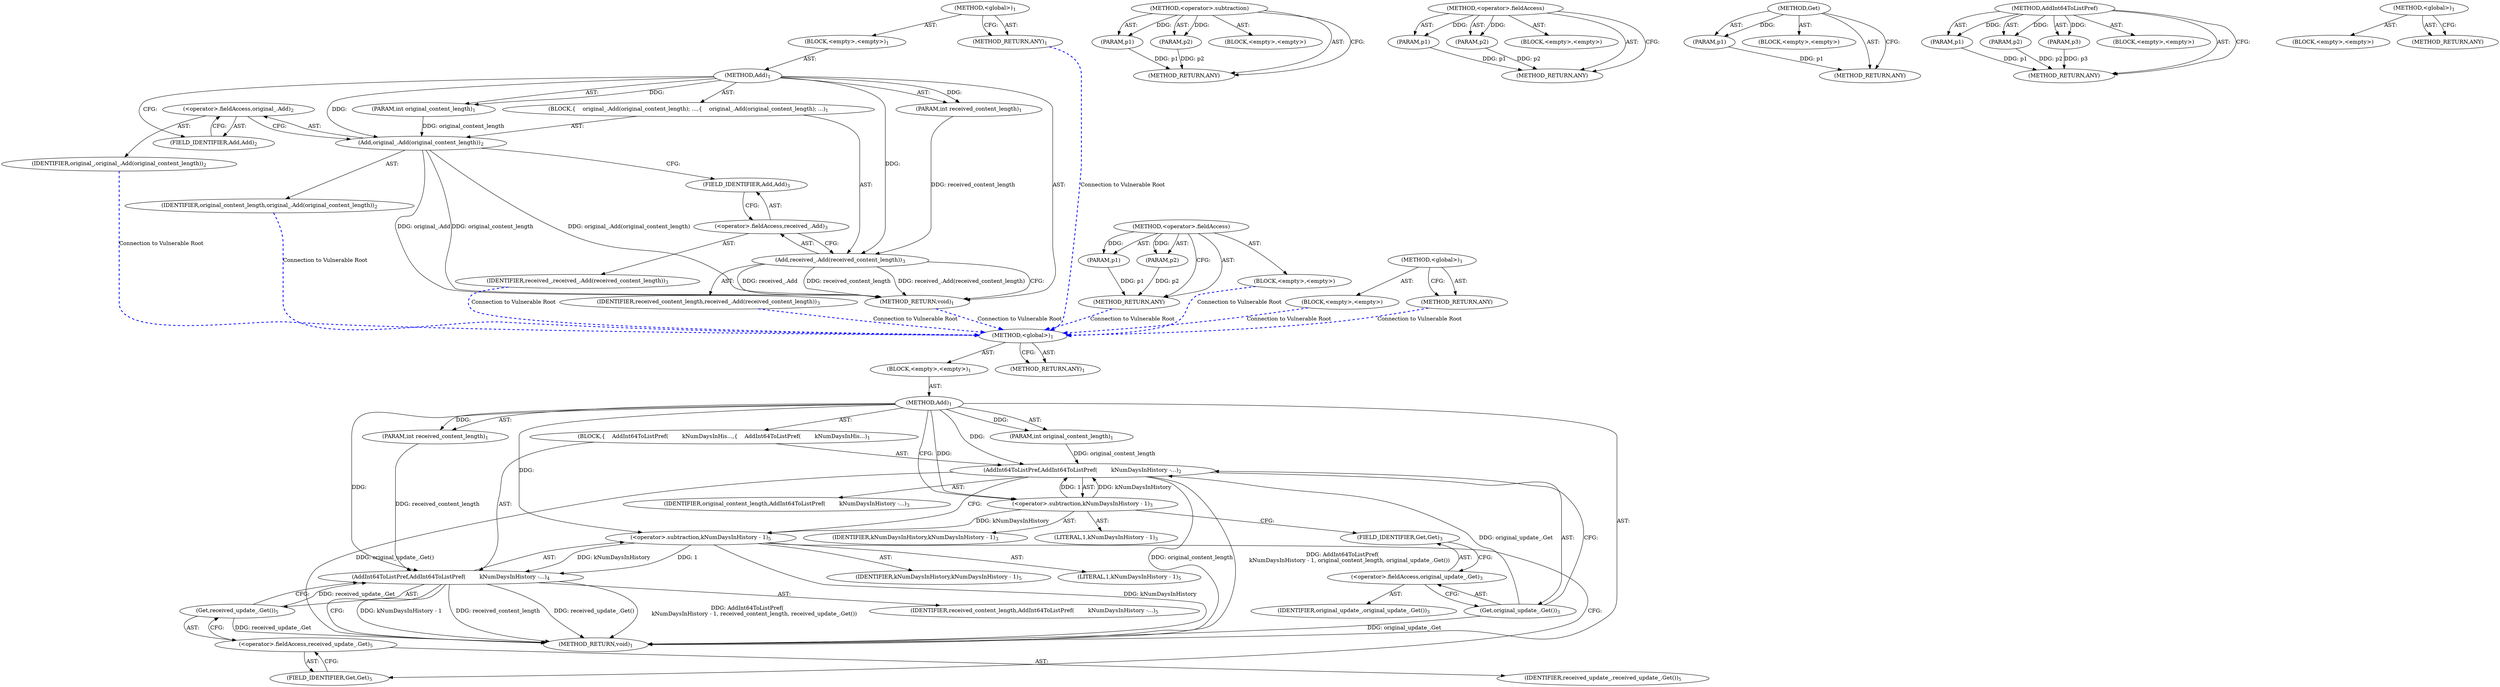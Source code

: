digraph "&lt;global&gt;" {
vulnerable_6 [label=<(METHOD,&lt;global&gt;)<SUB>1</SUB>>];
vulnerable_7 [label=<(BLOCK,&lt;empty&gt;,&lt;empty&gt;)<SUB>1</SUB>>];
vulnerable_8 [label=<(METHOD,Add)<SUB>1</SUB>>];
vulnerable_9 [label=<(PARAM,int original_content_length)<SUB>1</SUB>>];
vulnerable_10 [label=<(PARAM,int received_content_length)<SUB>1</SUB>>];
vulnerable_11 [label=<(BLOCK,{
    AddInt64ToListPref(
        kNumDaysInHis...,{
    AddInt64ToListPref(
        kNumDaysInHis...)<SUB>1</SUB>>];
vulnerable_12 [label=<(AddInt64ToListPref,AddInt64ToListPref(
        kNumDaysInHistory -...)<SUB>2</SUB>>];
vulnerable_13 [label=<(&lt;operator&gt;.subtraction,kNumDaysInHistory - 1)<SUB>3</SUB>>];
vulnerable_14 [label=<(IDENTIFIER,kNumDaysInHistory,kNumDaysInHistory - 1)<SUB>3</SUB>>];
vulnerable_15 [label=<(LITERAL,1,kNumDaysInHistory - 1)<SUB>3</SUB>>];
vulnerable_16 [label=<(IDENTIFIER,original_content_length,AddInt64ToListPref(
        kNumDaysInHistory -...)<SUB>3</SUB>>];
vulnerable_17 [label=<(Get,original_update_.Get())<SUB>3</SUB>>];
vulnerable_18 [label=<(&lt;operator&gt;.fieldAccess,original_update_.Get)<SUB>3</SUB>>];
vulnerable_19 [label=<(IDENTIFIER,original_update_,original_update_.Get())<SUB>3</SUB>>];
vulnerable_20 [label=<(FIELD_IDENTIFIER,Get,Get)<SUB>3</SUB>>];
vulnerable_21 [label=<(AddInt64ToListPref,AddInt64ToListPref(
        kNumDaysInHistory -...)<SUB>4</SUB>>];
vulnerable_22 [label=<(&lt;operator&gt;.subtraction,kNumDaysInHistory - 1)<SUB>5</SUB>>];
vulnerable_23 [label=<(IDENTIFIER,kNumDaysInHistory,kNumDaysInHistory - 1)<SUB>5</SUB>>];
vulnerable_24 [label=<(LITERAL,1,kNumDaysInHistory - 1)<SUB>5</SUB>>];
vulnerable_25 [label=<(IDENTIFIER,received_content_length,AddInt64ToListPref(
        kNumDaysInHistory -...)<SUB>5</SUB>>];
vulnerable_26 [label=<(Get,received_update_.Get())<SUB>5</SUB>>];
vulnerable_27 [label=<(&lt;operator&gt;.fieldAccess,received_update_.Get)<SUB>5</SUB>>];
vulnerable_28 [label=<(IDENTIFIER,received_update_,received_update_.Get())<SUB>5</SUB>>];
vulnerable_29 [label=<(FIELD_IDENTIFIER,Get,Get)<SUB>5</SUB>>];
vulnerable_30 [label=<(METHOD_RETURN,void)<SUB>1</SUB>>];
vulnerable_32 [label=<(METHOD_RETURN,ANY)<SUB>1</SUB>>];
vulnerable_53 [label=<(METHOD,&lt;operator&gt;.subtraction)>];
vulnerable_54 [label=<(PARAM,p1)>];
vulnerable_55 [label=<(PARAM,p2)>];
vulnerable_56 [label=<(BLOCK,&lt;empty&gt;,&lt;empty&gt;)>];
vulnerable_57 [label=<(METHOD_RETURN,ANY)>];
vulnerable_62 [label=<(METHOD,&lt;operator&gt;.fieldAccess)>];
vulnerable_63 [label=<(PARAM,p1)>];
vulnerable_64 [label=<(PARAM,p2)>];
vulnerable_65 [label=<(BLOCK,&lt;empty&gt;,&lt;empty&gt;)>];
vulnerable_66 [label=<(METHOD_RETURN,ANY)>];
vulnerable_58 [label=<(METHOD,Get)>];
vulnerable_59 [label=<(PARAM,p1)>];
vulnerable_60 [label=<(BLOCK,&lt;empty&gt;,&lt;empty&gt;)>];
vulnerable_61 [label=<(METHOD_RETURN,ANY)>];
vulnerable_47 [label=<(METHOD,AddInt64ToListPref)>];
vulnerable_48 [label=<(PARAM,p1)>];
vulnerable_49 [label=<(PARAM,p2)>];
vulnerable_50 [label=<(PARAM,p3)>];
vulnerable_51 [label=<(BLOCK,&lt;empty&gt;,&lt;empty&gt;)>];
vulnerable_52 [label=<(METHOD_RETURN,ANY)>];
vulnerable_41 [label=<(METHOD,&lt;global&gt;)<SUB>1</SUB>>];
vulnerable_42 [label=<(BLOCK,&lt;empty&gt;,&lt;empty&gt;)>];
vulnerable_43 [label=<(METHOD_RETURN,ANY)>];
fixed_6 [label=<(METHOD,&lt;global&gt;)<SUB>1</SUB>>];
fixed_7 [label=<(BLOCK,&lt;empty&gt;,&lt;empty&gt;)<SUB>1</SUB>>];
fixed_8 [label=<(METHOD,Add)<SUB>1</SUB>>];
fixed_9 [label=<(PARAM,int original_content_length)<SUB>1</SUB>>];
fixed_10 [label=<(PARAM,int received_content_length)<SUB>1</SUB>>];
fixed_11 [label=<(BLOCK,{
    original_.Add(original_content_length);
 ...,{
    original_.Add(original_content_length);
 ...)<SUB>1</SUB>>];
fixed_12 [label=<(Add,original_.Add(original_content_length))<SUB>2</SUB>>];
fixed_13 [label=<(&lt;operator&gt;.fieldAccess,original_.Add)<SUB>2</SUB>>];
fixed_14 [label=<(IDENTIFIER,original_,original_.Add(original_content_length))<SUB>2</SUB>>];
fixed_15 [label=<(FIELD_IDENTIFIER,Add,Add)<SUB>2</SUB>>];
fixed_16 [label=<(IDENTIFIER,original_content_length,original_.Add(original_content_length))<SUB>2</SUB>>];
fixed_17 [label=<(Add,received_.Add(received_content_length))<SUB>3</SUB>>];
fixed_18 [label=<(&lt;operator&gt;.fieldAccess,received_.Add)<SUB>3</SUB>>];
fixed_19 [label=<(IDENTIFIER,received_,received_.Add(received_content_length))<SUB>3</SUB>>];
fixed_20 [label=<(FIELD_IDENTIFIER,Add,Add)<SUB>3</SUB>>];
fixed_21 [label=<(IDENTIFIER,received_content_length,received_.Add(received_content_length))<SUB>3</SUB>>];
fixed_22 [label=<(METHOD_RETURN,void)<SUB>1</SUB>>];
fixed_24 [label=<(METHOD_RETURN,ANY)<SUB>1</SUB>>];
fixed_39 [label=<(METHOD,&lt;operator&gt;.fieldAccess)>];
fixed_40 [label=<(PARAM,p1)>];
fixed_41 [label=<(PARAM,p2)>];
fixed_42 [label=<(BLOCK,&lt;empty&gt;,&lt;empty&gt;)>];
fixed_43 [label=<(METHOD_RETURN,ANY)>];
fixed_33 [label=<(METHOD,&lt;global&gt;)<SUB>1</SUB>>];
fixed_34 [label=<(BLOCK,&lt;empty&gt;,&lt;empty&gt;)>];
fixed_35 [label=<(METHOD_RETURN,ANY)>];
vulnerable_6 -> vulnerable_7  [key=0, label="AST: "];
vulnerable_6 -> vulnerable_32  [key=0, label="AST: "];
vulnerable_6 -> vulnerable_32  [key=1, label="CFG: "];
vulnerable_7 -> vulnerable_8  [key=0, label="AST: "];
vulnerable_8 -> vulnerable_9  [key=0, label="AST: "];
vulnerable_8 -> vulnerable_9  [key=1, label="DDG: "];
vulnerable_8 -> vulnerable_10  [key=0, label="AST: "];
vulnerable_8 -> vulnerable_10  [key=1, label="DDG: "];
vulnerable_8 -> vulnerable_11  [key=0, label="AST: "];
vulnerable_8 -> vulnerable_30  [key=0, label="AST: "];
vulnerable_8 -> vulnerable_13  [key=0, label="CFG: "];
vulnerable_8 -> vulnerable_13  [key=1, label="DDG: "];
vulnerable_8 -> vulnerable_12  [key=0, label="DDG: "];
vulnerable_8 -> vulnerable_21  [key=0, label="DDG: "];
vulnerable_8 -> vulnerable_22  [key=0, label="DDG: "];
vulnerable_9 -> vulnerable_12  [key=0, label="DDG: original_content_length"];
vulnerable_10 -> vulnerable_21  [key=0, label="DDG: received_content_length"];
vulnerable_11 -> vulnerable_12  [key=0, label="AST: "];
vulnerable_11 -> vulnerable_21  [key=0, label="AST: "];
vulnerable_12 -> vulnerable_13  [key=0, label="AST: "];
vulnerable_12 -> vulnerable_16  [key=0, label="AST: "];
vulnerable_12 -> vulnerable_17  [key=0, label="AST: "];
vulnerable_12 -> vulnerable_22  [key=0, label="CFG: "];
vulnerable_12 -> vulnerable_30  [key=0, label="DDG: original_content_length"];
vulnerable_12 -> vulnerable_30  [key=1, label="DDG: original_update_.Get()"];
vulnerable_12 -> vulnerable_30  [key=2, label="DDG: AddInt64ToListPref(
        kNumDaysInHistory - 1, original_content_length, original_update_.Get())"];
vulnerable_13 -> vulnerable_14  [key=0, label="AST: "];
vulnerable_13 -> vulnerable_15  [key=0, label="AST: "];
vulnerable_13 -> vulnerable_20  [key=0, label="CFG: "];
vulnerable_13 -> vulnerable_12  [key=0, label="DDG: kNumDaysInHistory"];
vulnerable_13 -> vulnerable_12  [key=1, label="DDG: 1"];
vulnerable_13 -> vulnerable_22  [key=0, label="DDG: kNumDaysInHistory"];
vulnerable_17 -> vulnerable_18  [key=0, label="AST: "];
vulnerable_17 -> vulnerable_12  [key=0, label="CFG: "];
vulnerable_17 -> vulnerable_12  [key=1, label="DDG: original_update_.Get"];
vulnerable_17 -> vulnerable_30  [key=0, label="DDG: original_update_.Get"];
vulnerable_18 -> vulnerable_19  [key=0, label="AST: "];
vulnerable_18 -> vulnerable_20  [key=0, label="AST: "];
vulnerable_18 -> vulnerable_17  [key=0, label="CFG: "];
vulnerable_20 -> vulnerable_18  [key=0, label="CFG: "];
vulnerable_21 -> vulnerable_22  [key=0, label="AST: "];
vulnerable_21 -> vulnerable_25  [key=0, label="AST: "];
vulnerable_21 -> vulnerable_26  [key=0, label="AST: "];
vulnerable_21 -> vulnerable_30  [key=0, label="CFG: "];
vulnerable_21 -> vulnerable_30  [key=1, label="DDG: kNumDaysInHistory - 1"];
vulnerable_21 -> vulnerable_30  [key=2, label="DDG: received_content_length"];
vulnerable_21 -> vulnerable_30  [key=3, label="DDG: received_update_.Get()"];
vulnerable_21 -> vulnerable_30  [key=4, label="DDG: AddInt64ToListPref(
        kNumDaysInHistory - 1, received_content_length, received_update_.Get())"];
vulnerable_22 -> vulnerable_23  [key=0, label="AST: "];
vulnerable_22 -> vulnerable_24  [key=0, label="AST: "];
vulnerable_22 -> vulnerable_29  [key=0, label="CFG: "];
vulnerable_22 -> vulnerable_30  [key=0, label="DDG: kNumDaysInHistory"];
vulnerable_22 -> vulnerable_21  [key=0, label="DDG: kNumDaysInHistory"];
vulnerable_22 -> vulnerable_21  [key=1, label="DDG: 1"];
vulnerable_26 -> vulnerable_27  [key=0, label="AST: "];
vulnerable_26 -> vulnerable_21  [key=0, label="CFG: "];
vulnerable_26 -> vulnerable_21  [key=1, label="DDG: received_update_.Get"];
vulnerable_26 -> vulnerable_30  [key=0, label="DDG: received_update_.Get"];
vulnerable_27 -> vulnerable_28  [key=0, label="AST: "];
vulnerable_27 -> vulnerable_29  [key=0, label="AST: "];
vulnerable_27 -> vulnerable_26  [key=0, label="CFG: "];
vulnerable_29 -> vulnerable_27  [key=0, label="CFG: "];
vulnerable_53 -> vulnerable_54  [key=0, label="AST: "];
vulnerable_53 -> vulnerable_54  [key=1, label="DDG: "];
vulnerable_53 -> vulnerable_56  [key=0, label="AST: "];
vulnerable_53 -> vulnerable_55  [key=0, label="AST: "];
vulnerable_53 -> vulnerable_55  [key=1, label="DDG: "];
vulnerable_53 -> vulnerable_57  [key=0, label="AST: "];
vulnerable_53 -> vulnerable_57  [key=1, label="CFG: "];
vulnerable_54 -> vulnerable_57  [key=0, label="DDG: p1"];
vulnerable_55 -> vulnerable_57  [key=0, label="DDG: p2"];
vulnerable_62 -> vulnerable_63  [key=0, label="AST: "];
vulnerable_62 -> vulnerable_63  [key=1, label="DDG: "];
vulnerable_62 -> vulnerable_65  [key=0, label="AST: "];
vulnerable_62 -> vulnerable_64  [key=0, label="AST: "];
vulnerable_62 -> vulnerable_64  [key=1, label="DDG: "];
vulnerable_62 -> vulnerable_66  [key=0, label="AST: "];
vulnerable_62 -> vulnerable_66  [key=1, label="CFG: "];
vulnerable_63 -> vulnerable_66  [key=0, label="DDG: p1"];
vulnerable_64 -> vulnerable_66  [key=0, label="DDG: p2"];
vulnerable_58 -> vulnerable_59  [key=0, label="AST: "];
vulnerable_58 -> vulnerable_59  [key=1, label="DDG: "];
vulnerable_58 -> vulnerable_60  [key=0, label="AST: "];
vulnerable_58 -> vulnerable_61  [key=0, label="AST: "];
vulnerable_58 -> vulnerable_61  [key=1, label="CFG: "];
vulnerable_59 -> vulnerable_61  [key=0, label="DDG: p1"];
vulnerable_47 -> vulnerable_48  [key=0, label="AST: "];
vulnerable_47 -> vulnerable_48  [key=1, label="DDG: "];
vulnerable_47 -> vulnerable_51  [key=0, label="AST: "];
vulnerable_47 -> vulnerable_49  [key=0, label="AST: "];
vulnerable_47 -> vulnerable_49  [key=1, label="DDG: "];
vulnerable_47 -> vulnerable_52  [key=0, label="AST: "];
vulnerable_47 -> vulnerable_52  [key=1, label="CFG: "];
vulnerable_47 -> vulnerable_50  [key=0, label="AST: "];
vulnerable_47 -> vulnerable_50  [key=1, label="DDG: "];
vulnerable_48 -> vulnerable_52  [key=0, label="DDG: p1"];
vulnerable_49 -> vulnerable_52  [key=0, label="DDG: p2"];
vulnerable_50 -> vulnerable_52  [key=0, label="DDG: p3"];
vulnerable_41 -> vulnerable_42  [key=0, label="AST: "];
vulnerable_41 -> vulnerable_43  [key=0, label="AST: "];
vulnerable_41 -> vulnerable_43  [key=1, label="CFG: "];
fixed_6 -> fixed_7  [key=0, label="AST: "];
fixed_6 -> fixed_24  [key=0, label="AST: "];
fixed_6 -> fixed_24  [key=1, label="CFG: "];
fixed_7 -> fixed_8  [key=0, label="AST: "];
fixed_8 -> fixed_9  [key=0, label="AST: "];
fixed_8 -> fixed_9  [key=1, label="DDG: "];
fixed_8 -> fixed_10  [key=0, label="AST: "];
fixed_8 -> fixed_10  [key=1, label="DDG: "];
fixed_8 -> fixed_11  [key=0, label="AST: "];
fixed_8 -> fixed_22  [key=0, label="AST: "];
fixed_8 -> fixed_15  [key=0, label="CFG: "];
fixed_8 -> fixed_12  [key=0, label="DDG: "];
fixed_8 -> fixed_17  [key=0, label="DDG: "];
fixed_9 -> fixed_12  [key=0, label="DDG: original_content_length"];
fixed_10 -> fixed_17  [key=0, label="DDG: received_content_length"];
fixed_11 -> fixed_12  [key=0, label="AST: "];
fixed_11 -> fixed_17  [key=0, label="AST: "];
fixed_12 -> fixed_13  [key=0, label="AST: "];
fixed_12 -> fixed_16  [key=0, label="AST: "];
fixed_12 -> fixed_20  [key=0, label="CFG: "];
fixed_12 -> fixed_22  [key=0, label="DDG: original_.Add"];
fixed_12 -> fixed_22  [key=1, label="DDG: original_content_length"];
fixed_12 -> fixed_22  [key=2, label="DDG: original_.Add(original_content_length)"];
fixed_13 -> fixed_14  [key=0, label="AST: "];
fixed_13 -> fixed_15  [key=0, label="AST: "];
fixed_13 -> fixed_12  [key=0, label="CFG: "];
fixed_14 -> vulnerable_6  [color=blue, key=0, label="Connection to Vulnerable Root", penwidth="2.0", style=dashed];
fixed_15 -> fixed_13  [key=0, label="CFG: "];
fixed_16 -> vulnerable_6  [color=blue, key=0, label="Connection to Vulnerable Root", penwidth="2.0", style=dashed];
fixed_17 -> fixed_18  [key=0, label="AST: "];
fixed_17 -> fixed_21  [key=0, label="AST: "];
fixed_17 -> fixed_22  [key=0, label="CFG: "];
fixed_17 -> fixed_22  [key=1, label="DDG: received_.Add"];
fixed_17 -> fixed_22  [key=2, label="DDG: received_content_length"];
fixed_17 -> fixed_22  [key=3, label="DDG: received_.Add(received_content_length)"];
fixed_18 -> fixed_19  [key=0, label="AST: "];
fixed_18 -> fixed_20  [key=0, label="AST: "];
fixed_18 -> fixed_17  [key=0, label="CFG: "];
fixed_19 -> vulnerable_6  [color=blue, key=0, label="Connection to Vulnerable Root", penwidth="2.0", style=dashed];
fixed_20 -> fixed_18  [key=0, label="CFG: "];
fixed_21 -> vulnerable_6  [color=blue, key=0, label="Connection to Vulnerable Root", penwidth="2.0", style=dashed];
fixed_22 -> vulnerable_6  [color=blue, key=0, label="Connection to Vulnerable Root", penwidth="2.0", style=dashed];
fixed_24 -> vulnerable_6  [color=blue, key=0, label="Connection to Vulnerable Root", penwidth="2.0", style=dashed];
fixed_39 -> fixed_40  [key=0, label="AST: "];
fixed_39 -> fixed_40  [key=1, label="DDG: "];
fixed_39 -> fixed_42  [key=0, label="AST: "];
fixed_39 -> fixed_41  [key=0, label="AST: "];
fixed_39 -> fixed_41  [key=1, label="DDG: "];
fixed_39 -> fixed_43  [key=0, label="AST: "];
fixed_39 -> fixed_43  [key=1, label="CFG: "];
fixed_40 -> fixed_43  [key=0, label="DDG: p1"];
fixed_41 -> fixed_43  [key=0, label="DDG: p2"];
fixed_42 -> vulnerable_6  [color=blue, key=0, label="Connection to Vulnerable Root", penwidth="2.0", style=dashed];
fixed_43 -> vulnerable_6  [color=blue, key=0, label="Connection to Vulnerable Root", penwidth="2.0", style=dashed];
fixed_33 -> fixed_34  [key=0, label="AST: "];
fixed_33 -> fixed_35  [key=0, label="AST: "];
fixed_33 -> fixed_35  [key=1, label="CFG: "];
fixed_34 -> vulnerable_6  [color=blue, key=0, label="Connection to Vulnerable Root", penwidth="2.0", style=dashed];
fixed_35 -> vulnerable_6  [color=blue, key=0, label="Connection to Vulnerable Root", penwidth="2.0", style=dashed];
}
